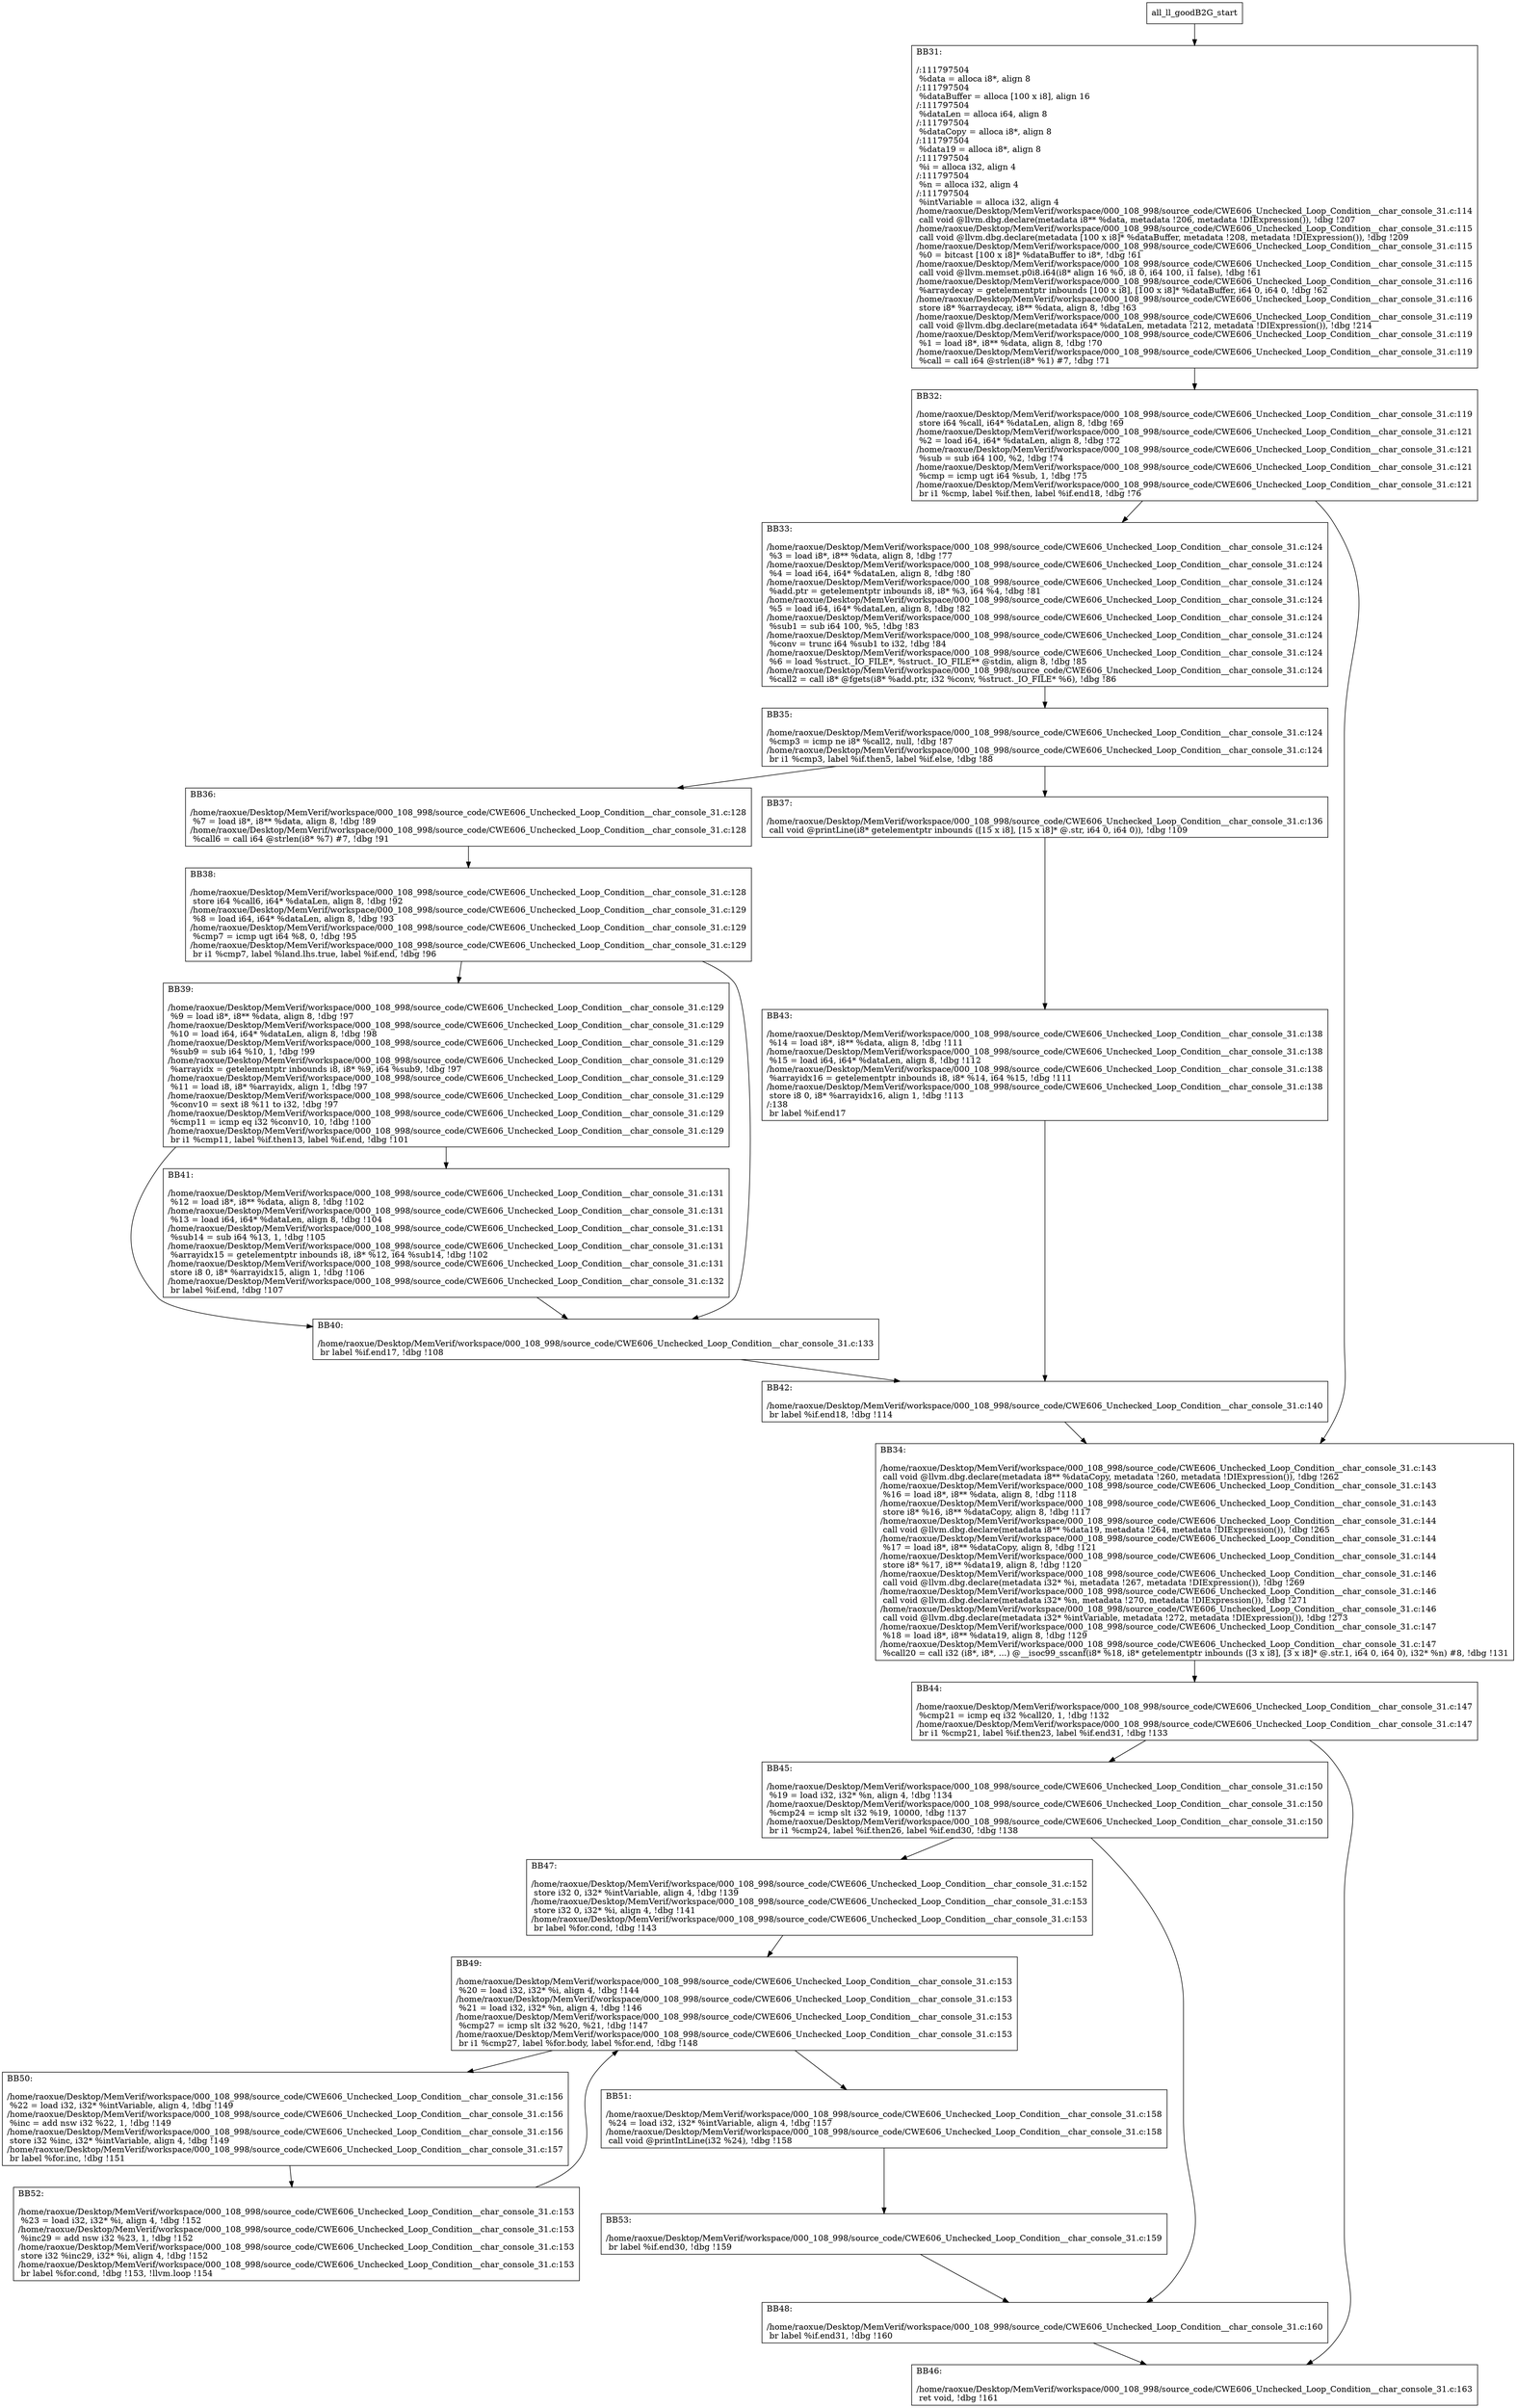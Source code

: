 digraph "CFG for'all_ll_goodB2G' function" {
	BBall_ll_goodB2G_start[shape=record,label="{all_ll_goodB2G_start}"];
	BBall_ll_goodB2G_start-> all_ll_goodB2GBB31;
	all_ll_goodB2GBB31 [shape=record, label="{BB31:\l\l/:111797504\l
  %data = alloca i8*, align 8\l
/:111797504\l
  %dataBuffer = alloca [100 x i8], align 16\l
/:111797504\l
  %dataLen = alloca i64, align 8\l
/:111797504\l
  %dataCopy = alloca i8*, align 8\l
/:111797504\l
  %data19 = alloca i8*, align 8\l
/:111797504\l
  %i = alloca i32, align 4\l
/:111797504\l
  %n = alloca i32, align 4\l
/:111797504\l
  %intVariable = alloca i32, align 4\l
/home/raoxue/Desktop/MemVerif/workspace/000_108_998/source_code/CWE606_Unchecked_Loop_Condition__char_console_31.c:114\l
  call void @llvm.dbg.declare(metadata i8** %data, metadata !206, metadata !DIExpression()), !dbg !207\l
/home/raoxue/Desktop/MemVerif/workspace/000_108_998/source_code/CWE606_Unchecked_Loop_Condition__char_console_31.c:115\l
  call void @llvm.dbg.declare(metadata [100 x i8]* %dataBuffer, metadata !208, metadata !DIExpression()), !dbg !209\l
/home/raoxue/Desktop/MemVerif/workspace/000_108_998/source_code/CWE606_Unchecked_Loop_Condition__char_console_31.c:115\l
  %0 = bitcast [100 x i8]* %dataBuffer to i8*, !dbg !61\l
/home/raoxue/Desktop/MemVerif/workspace/000_108_998/source_code/CWE606_Unchecked_Loop_Condition__char_console_31.c:115\l
  call void @llvm.memset.p0i8.i64(i8* align 16 %0, i8 0, i64 100, i1 false), !dbg !61\l
/home/raoxue/Desktop/MemVerif/workspace/000_108_998/source_code/CWE606_Unchecked_Loop_Condition__char_console_31.c:116\l
  %arraydecay = getelementptr inbounds [100 x i8], [100 x i8]* %dataBuffer, i64 0, i64 0, !dbg !62\l
/home/raoxue/Desktop/MemVerif/workspace/000_108_998/source_code/CWE606_Unchecked_Loop_Condition__char_console_31.c:116\l
  store i8* %arraydecay, i8** %data, align 8, !dbg !63\l
/home/raoxue/Desktop/MemVerif/workspace/000_108_998/source_code/CWE606_Unchecked_Loop_Condition__char_console_31.c:119\l
  call void @llvm.dbg.declare(metadata i64* %dataLen, metadata !212, metadata !DIExpression()), !dbg !214\l
/home/raoxue/Desktop/MemVerif/workspace/000_108_998/source_code/CWE606_Unchecked_Loop_Condition__char_console_31.c:119\l
  %1 = load i8*, i8** %data, align 8, !dbg !70\l
/home/raoxue/Desktop/MemVerif/workspace/000_108_998/source_code/CWE606_Unchecked_Loop_Condition__char_console_31.c:119\l
  %call = call i64 @strlen(i8* %1) #7, !dbg !71\l
}"];
	all_ll_goodB2GBB31-> all_ll_goodB2GBB32;
	all_ll_goodB2GBB32 [shape=record, label="{BB32:\l\l/home/raoxue/Desktop/MemVerif/workspace/000_108_998/source_code/CWE606_Unchecked_Loop_Condition__char_console_31.c:119\l
  store i64 %call, i64* %dataLen, align 8, !dbg !69\l
/home/raoxue/Desktop/MemVerif/workspace/000_108_998/source_code/CWE606_Unchecked_Loop_Condition__char_console_31.c:121\l
  %2 = load i64, i64* %dataLen, align 8, !dbg !72\l
/home/raoxue/Desktop/MemVerif/workspace/000_108_998/source_code/CWE606_Unchecked_Loop_Condition__char_console_31.c:121\l
  %sub = sub i64 100, %2, !dbg !74\l
/home/raoxue/Desktop/MemVerif/workspace/000_108_998/source_code/CWE606_Unchecked_Loop_Condition__char_console_31.c:121\l
  %cmp = icmp ugt i64 %sub, 1, !dbg !75\l
/home/raoxue/Desktop/MemVerif/workspace/000_108_998/source_code/CWE606_Unchecked_Loop_Condition__char_console_31.c:121\l
  br i1 %cmp, label %if.then, label %if.end18, !dbg !76\l
}"];
	all_ll_goodB2GBB32-> all_ll_goodB2GBB33;
	all_ll_goodB2GBB32-> all_ll_goodB2GBB34;
	all_ll_goodB2GBB33 [shape=record, label="{BB33:\l\l/home/raoxue/Desktop/MemVerif/workspace/000_108_998/source_code/CWE606_Unchecked_Loop_Condition__char_console_31.c:124\l
  %3 = load i8*, i8** %data, align 8, !dbg !77\l
/home/raoxue/Desktop/MemVerif/workspace/000_108_998/source_code/CWE606_Unchecked_Loop_Condition__char_console_31.c:124\l
  %4 = load i64, i64* %dataLen, align 8, !dbg !80\l
/home/raoxue/Desktop/MemVerif/workspace/000_108_998/source_code/CWE606_Unchecked_Loop_Condition__char_console_31.c:124\l
  %add.ptr = getelementptr inbounds i8, i8* %3, i64 %4, !dbg !81\l
/home/raoxue/Desktop/MemVerif/workspace/000_108_998/source_code/CWE606_Unchecked_Loop_Condition__char_console_31.c:124\l
  %5 = load i64, i64* %dataLen, align 8, !dbg !82\l
/home/raoxue/Desktop/MemVerif/workspace/000_108_998/source_code/CWE606_Unchecked_Loop_Condition__char_console_31.c:124\l
  %sub1 = sub i64 100, %5, !dbg !83\l
/home/raoxue/Desktop/MemVerif/workspace/000_108_998/source_code/CWE606_Unchecked_Loop_Condition__char_console_31.c:124\l
  %conv = trunc i64 %sub1 to i32, !dbg !84\l
/home/raoxue/Desktop/MemVerif/workspace/000_108_998/source_code/CWE606_Unchecked_Loop_Condition__char_console_31.c:124\l
  %6 = load %struct._IO_FILE*, %struct._IO_FILE** @stdin, align 8, !dbg !85\l
/home/raoxue/Desktop/MemVerif/workspace/000_108_998/source_code/CWE606_Unchecked_Loop_Condition__char_console_31.c:124\l
  %call2 = call i8* @fgets(i8* %add.ptr, i32 %conv, %struct._IO_FILE* %6), !dbg !86\l
}"];
	all_ll_goodB2GBB33-> all_ll_goodB2GBB35;
	all_ll_goodB2GBB35 [shape=record, label="{BB35:\l\l/home/raoxue/Desktop/MemVerif/workspace/000_108_998/source_code/CWE606_Unchecked_Loop_Condition__char_console_31.c:124\l
  %cmp3 = icmp ne i8* %call2, null, !dbg !87\l
/home/raoxue/Desktop/MemVerif/workspace/000_108_998/source_code/CWE606_Unchecked_Loop_Condition__char_console_31.c:124\l
  br i1 %cmp3, label %if.then5, label %if.else, !dbg !88\l
}"];
	all_ll_goodB2GBB35-> all_ll_goodB2GBB36;
	all_ll_goodB2GBB35-> all_ll_goodB2GBB37;
	all_ll_goodB2GBB36 [shape=record, label="{BB36:\l\l/home/raoxue/Desktop/MemVerif/workspace/000_108_998/source_code/CWE606_Unchecked_Loop_Condition__char_console_31.c:128\l
  %7 = load i8*, i8** %data, align 8, !dbg !89\l
/home/raoxue/Desktop/MemVerif/workspace/000_108_998/source_code/CWE606_Unchecked_Loop_Condition__char_console_31.c:128\l
  %call6 = call i64 @strlen(i8* %7) #7, !dbg !91\l
}"];
	all_ll_goodB2GBB36-> all_ll_goodB2GBB38;
	all_ll_goodB2GBB38 [shape=record, label="{BB38:\l\l/home/raoxue/Desktop/MemVerif/workspace/000_108_998/source_code/CWE606_Unchecked_Loop_Condition__char_console_31.c:128\l
  store i64 %call6, i64* %dataLen, align 8, !dbg !92\l
/home/raoxue/Desktop/MemVerif/workspace/000_108_998/source_code/CWE606_Unchecked_Loop_Condition__char_console_31.c:129\l
  %8 = load i64, i64* %dataLen, align 8, !dbg !93\l
/home/raoxue/Desktop/MemVerif/workspace/000_108_998/source_code/CWE606_Unchecked_Loop_Condition__char_console_31.c:129\l
  %cmp7 = icmp ugt i64 %8, 0, !dbg !95\l
/home/raoxue/Desktop/MemVerif/workspace/000_108_998/source_code/CWE606_Unchecked_Loop_Condition__char_console_31.c:129\l
  br i1 %cmp7, label %land.lhs.true, label %if.end, !dbg !96\l
}"];
	all_ll_goodB2GBB38-> all_ll_goodB2GBB39;
	all_ll_goodB2GBB38-> all_ll_goodB2GBB40;
	all_ll_goodB2GBB39 [shape=record, label="{BB39:\l\l/home/raoxue/Desktop/MemVerif/workspace/000_108_998/source_code/CWE606_Unchecked_Loop_Condition__char_console_31.c:129\l
  %9 = load i8*, i8** %data, align 8, !dbg !97\l
/home/raoxue/Desktop/MemVerif/workspace/000_108_998/source_code/CWE606_Unchecked_Loop_Condition__char_console_31.c:129\l
  %10 = load i64, i64* %dataLen, align 8, !dbg !98\l
/home/raoxue/Desktop/MemVerif/workspace/000_108_998/source_code/CWE606_Unchecked_Loop_Condition__char_console_31.c:129\l
  %sub9 = sub i64 %10, 1, !dbg !99\l
/home/raoxue/Desktop/MemVerif/workspace/000_108_998/source_code/CWE606_Unchecked_Loop_Condition__char_console_31.c:129\l
  %arrayidx = getelementptr inbounds i8, i8* %9, i64 %sub9, !dbg !97\l
/home/raoxue/Desktop/MemVerif/workspace/000_108_998/source_code/CWE606_Unchecked_Loop_Condition__char_console_31.c:129\l
  %11 = load i8, i8* %arrayidx, align 1, !dbg !97\l
/home/raoxue/Desktop/MemVerif/workspace/000_108_998/source_code/CWE606_Unchecked_Loop_Condition__char_console_31.c:129\l
  %conv10 = sext i8 %11 to i32, !dbg !97\l
/home/raoxue/Desktop/MemVerif/workspace/000_108_998/source_code/CWE606_Unchecked_Loop_Condition__char_console_31.c:129\l
  %cmp11 = icmp eq i32 %conv10, 10, !dbg !100\l
/home/raoxue/Desktop/MemVerif/workspace/000_108_998/source_code/CWE606_Unchecked_Loop_Condition__char_console_31.c:129\l
  br i1 %cmp11, label %if.then13, label %if.end, !dbg !101\l
}"];
	all_ll_goodB2GBB39-> all_ll_goodB2GBB41;
	all_ll_goodB2GBB39-> all_ll_goodB2GBB40;
	all_ll_goodB2GBB41 [shape=record, label="{BB41:\l\l/home/raoxue/Desktop/MemVerif/workspace/000_108_998/source_code/CWE606_Unchecked_Loop_Condition__char_console_31.c:131\l
  %12 = load i8*, i8** %data, align 8, !dbg !102\l
/home/raoxue/Desktop/MemVerif/workspace/000_108_998/source_code/CWE606_Unchecked_Loop_Condition__char_console_31.c:131\l
  %13 = load i64, i64* %dataLen, align 8, !dbg !104\l
/home/raoxue/Desktop/MemVerif/workspace/000_108_998/source_code/CWE606_Unchecked_Loop_Condition__char_console_31.c:131\l
  %sub14 = sub i64 %13, 1, !dbg !105\l
/home/raoxue/Desktop/MemVerif/workspace/000_108_998/source_code/CWE606_Unchecked_Loop_Condition__char_console_31.c:131\l
  %arrayidx15 = getelementptr inbounds i8, i8* %12, i64 %sub14, !dbg !102\l
/home/raoxue/Desktop/MemVerif/workspace/000_108_998/source_code/CWE606_Unchecked_Loop_Condition__char_console_31.c:131\l
  store i8 0, i8* %arrayidx15, align 1, !dbg !106\l
/home/raoxue/Desktop/MemVerif/workspace/000_108_998/source_code/CWE606_Unchecked_Loop_Condition__char_console_31.c:132\l
  br label %if.end, !dbg !107\l
}"];
	all_ll_goodB2GBB41-> all_ll_goodB2GBB40;
	all_ll_goodB2GBB40 [shape=record, label="{BB40:\l\l/home/raoxue/Desktop/MemVerif/workspace/000_108_998/source_code/CWE606_Unchecked_Loop_Condition__char_console_31.c:133\l
  br label %if.end17, !dbg !108\l
}"];
	all_ll_goodB2GBB40-> all_ll_goodB2GBB42;
	all_ll_goodB2GBB37 [shape=record, label="{BB37:\l\l/home/raoxue/Desktop/MemVerif/workspace/000_108_998/source_code/CWE606_Unchecked_Loop_Condition__char_console_31.c:136\l
  call void @printLine(i8* getelementptr inbounds ([15 x i8], [15 x i8]* @.str, i64 0, i64 0)), !dbg !109\l
}"];
	all_ll_goodB2GBB37-> all_ll_goodB2GBB43;
	all_ll_goodB2GBB43 [shape=record, label="{BB43:\l\l/home/raoxue/Desktop/MemVerif/workspace/000_108_998/source_code/CWE606_Unchecked_Loop_Condition__char_console_31.c:138\l
  %14 = load i8*, i8** %data, align 8, !dbg !111\l
/home/raoxue/Desktop/MemVerif/workspace/000_108_998/source_code/CWE606_Unchecked_Loop_Condition__char_console_31.c:138\l
  %15 = load i64, i64* %dataLen, align 8, !dbg !112\l
/home/raoxue/Desktop/MemVerif/workspace/000_108_998/source_code/CWE606_Unchecked_Loop_Condition__char_console_31.c:138\l
  %arrayidx16 = getelementptr inbounds i8, i8* %14, i64 %15, !dbg !111\l
/home/raoxue/Desktop/MemVerif/workspace/000_108_998/source_code/CWE606_Unchecked_Loop_Condition__char_console_31.c:138\l
  store i8 0, i8* %arrayidx16, align 1, !dbg !113\l
/:138\l
  br label %if.end17\l
}"];
	all_ll_goodB2GBB43-> all_ll_goodB2GBB42;
	all_ll_goodB2GBB42 [shape=record, label="{BB42:\l\l/home/raoxue/Desktop/MemVerif/workspace/000_108_998/source_code/CWE606_Unchecked_Loop_Condition__char_console_31.c:140\l
  br label %if.end18, !dbg !114\l
}"];
	all_ll_goodB2GBB42-> all_ll_goodB2GBB34;
	all_ll_goodB2GBB34 [shape=record, label="{BB34:\l\l/home/raoxue/Desktop/MemVerif/workspace/000_108_998/source_code/CWE606_Unchecked_Loop_Condition__char_console_31.c:143\l
  call void @llvm.dbg.declare(metadata i8** %dataCopy, metadata !260, metadata !DIExpression()), !dbg !262\l
/home/raoxue/Desktop/MemVerif/workspace/000_108_998/source_code/CWE606_Unchecked_Loop_Condition__char_console_31.c:143\l
  %16 = load i8*, i8** %data, align 8, !dbg !118\l
/home/raoxue/Desktop/MemVerif/workspace/000_108_998/source_code/CWE606_Unchecked_Loop_Condition__char_console_31.c:143\l
  store i8* %16, i8** %dataCopy, align 8, !dbg !117\l
/home/raoxue/Desktop/MemVerif/workspace/000_108_998/source_code/CWE606_Unchecked_Loop_Condition__char_console_31.c:144\l
  call void @llvm.dbg.declare(metadata i8** %data19, metadata !264, metadata !DIExpression()), !dbg !265\l
/home/raoxue/Desktop/MemVerif/workspace/000_108_998/source_code/CWE606_Unchecked_Loop_Condition__char_console_31.c:144\l
  %17 = load i8*, i8** %dataCopy, align 8, !dbg !121\l
/home/raoxue/Desktop/MemVerif/workspace/000_108_998/source_code/CWE606_Unchecked_Loop_Condition__char_console_31.c:144\l
  store i8* %17, i8** %data19, align 8, !dbg !120\l
/home/raoxue/Desktop/MemVerif/workspace/000_108_998/source_code/CWE606_Unchecked_Loop_Condition__char_console_31.c:146\l
  call void @llvm.dbg.declare(metadata i32* %i, metadata !267, metadata !DIExpression()), !dbg !269\l
/home/raoxue/Desktop/MemVerif/workspace/000_108_998/source_code/CWE606_Unchecked_Loop_Condition__char_console_31.c:146\l
  call void @llvm.dbg.declare(metadata i32* %n, metadata !270, metadata !DIExpression()), !dbg !271\l
/home/raoxue/Desktop/MemVerif/workspace/000_108_998/source_code/CWE606_Unchecked_Loop_Condition__char_console_31.c:146\l
  call void @llvm.dbg.declare(metadata i32* %intVariable, metadata !272, metadata !DIExpression()), !dbg !273\l
/home/raoxue/Desktop/MemVerif/workspace/000_108_998/source_code/CWE606_Unchecked_Loop_Condition__char_console_31.c:147\l
  %18 = load i8*, i8** %data19, align 8, !dbg !129\l
/home/raoxue/Desktop/MemVerif/workspace/000_108_998/source_code/CWE606_Unchecked_Loop_Condition__char_console_31.c:147\l
  %call20 = call i32 (i8*, i8*, ...) @__isoc99_sscanf(i8* %18, i8* getelementptr inbounds ([3 x i8], [3 x i8]* @.str.1, i64 0, i64 0), i32* %n) #8, !dbg !131\l
}"];
	all_ll_goodB2GBB34-> all_ll_goodB2GBB44;
	all_ll_goodB2GBB44 [shape=record, label="{BB44:\l\l/home/raoxue/Desktop/MemVerif/workspace/000_108_998/source_code/CWE606_Unchecked_Loop_Condition__char_console_31.c:147\l
  %cmp21 = icmp eq i32 %call20, 1, !dbg !132\l
/home/raoxue/Desktop/MemVerif/workspace/000_108_998/source_code/CWE606_Unchecked_Loop_Condition__char_console_31.c:147\l
  br i1 %cmp21, label %if.then23, label %if.end31, !dbg !133\l
}"];
	all_ll_goodB2GBB44-> all_ll_goodB2GBB45;
	all_ll_goodB2GBB44-> all_ll_goodB2GBB46;
	all_ll_goodB2GBB45 [shape=record, label="{BB45:\l\l/home/raoxue/Desktop/MemVerif/workspace/000_108_998/source_code/CWE606_Unchecked_Loop_Condition__char_console_31.c:150\l
  %19 = load i32, i32* %n, align 4, !dbg !134\l
/home/raoxue/Desktop/MemVerif/workspace/000_108_998/source_code/CWE606_Unchecked_Loop_Condition__char_console_31.c:150\l
  %cmp24 = icmp slt i32 %19, 10000, !dbg !137\l
/home/raoxue/Desktop/MemVerif/workspace/000_108_998/source_code/CWE606_Unchecked_Loop_Condition__char_console_31.c:150\l
  br i1 %cmp24, label %if.then26, label %if.end30, !dbg !138\l
}"];
	all_ll_goodB2GBB45-> all_ll_goodB2GBB47;
	all_ll_goodB2GBB45-> all_ll_goodB2GBB48;
	all_ll_goodB2GBB47 [shape=record, label="{BB47:\l\l/home/raoxue/Desktop/MemVerif/workspace/000_108_998/source_code/CWE606_Unchecked_Loop_Condition__char_console_31.c:152\l
  store i32 0, i32* %intVariable, align 4, !dbg !139\l
/home/raoxue/Desktop/MemVerif/workspace/000_108_998/source_code/CWE606_Unchecked_Loop_Condition__char_console_31.c:153\l
  store i32 0, i32* %i, align 4, !dbg !141\l
/home/raoxue/Desktop/MemVerif/workspace/000_108_998/source_code/CWE606_Unchecked_Loop_Condition__char_console_31.c:153\l
  br label %for.cond, !dbg !143\l
}"];
	all_ll_goodB2GBB47-> all_ll_goodB2GBB49;
	all_ll_goodB2GBB49 [shape=record, label="{BB49:\l\l/home/raoxue/Desktop/MemVerif/workspace/000_108_998/source_code/CWE606_Unchecked_Loop_Condition__char_console_31.c:153\l
  %20 = load i32, i32* %i, align 4, !dbg !144\l
/home/raoxue/Desktop/MemVerif/workspace/000_108_998/source_code/CWE606_Unchecked_Loop_Condition__char_console_31.c:153\l
  %21 = load i32, i32* %n, align 4, !dbg !146\l
/home/raoxue/Desktop/MemVerif/workspace/000_108_998/source_code/CWE606_Unchecked_Loop_Condition__char_console_31.c:153\l
  %cmp27 = icmp slt i32 %20, %21, !dbg !147\l
/home/raoxue/Desktop/MemVerif/workspace/000_108_998/source_code/CWE606_Unchecked_Loop_Condition__char_console_31.c:153\l
  br i1 %cmp27, label %for.body, label %for.end, !dbg !148\l
}"];
	all_ll_goodB2GBB49-> all_ll_goodB2GBB50;
	all_ll_goodB2GBB49-> all_ll_goodB2GBB51;
	all_ll_goodB2GBB50 [shape=record, label="{BB50:\l\l/home/raoxue/Desktop/MemVerif/workspace/000_108_998/source_code/CWE606_Unchecked_Loop_Condition__char_console_31.c:156\l
  %22 = load i32, i32* %intVariable, align 4, !dbg !149\l
/home/raoxue/Desktop/MemVerif/workspace/000_108_998/source_code/CWE606_Unchecked_Loop_Condition__char_console_31.c:156\l
  %inc = add nsw i32 %22, 1, !dbg !149\l
/home/raoxue/Desktop/MemVerif/workspace/000_108_998/source_code/CWE606_Unchecked_Loop_Condition__char_console_31.c:156\l
  store i32 %inc, i32* %intVariable, align 4, !dbg !149\l
/home/raoxue/Desktop/MemVerif/workspace/000_108_998/source_code/CWE606_Unchecked_Loop_Condition__char_console_31.c:157\l
  br label %for.inc, !dbg !151\l
}"];
	all_ll_goodB2GBB50-> all_ll_goodB2GBB52;
	all_ll_goodB2GBB52 [shape=record, label="{BB52:\l\l/home/raoxue/Desktop/MemVerif/workspace/000_108_998/source_code/CWE606_Unchecked_Loop_Condition__char_console_31.c:153\l
  %23 = load i32, i32* %i, align 4, !dbg !152\l
/home/raoxue/Desktop/MemVerif/workspace/000_108_998/source_code/CWE606_Unchecked_Loop_Condition__char_console_31.c:153\l
  %inc29 = add nsw i32 %23, 1, !dbg !152\l
/home/raoxue/Desktop/MemVerif/workspace/000_108_998/source_code/CWE606_Unchecked_Loop_Condition__char_console_31.c:153\l
  store i32 %inc29, i32* %i, align 4, !dbg !152\l
/home/raoxue/Desktop/MemVerif/workspace/000_108_998/source_code/CWE606_Unchecked_Loop_Condition__char_console_31.c:153\l
  br label %for.cond, !dbg !153, !llvm.loop !154\l
}"];
	all_ll_goodB2GBB52-> all_ll_goodB2GBB49;
	all_ll_goodB2GBB51 [shape=record, label="{BB51:\l\l/home/raoxue/Desktop/MemVerif/workspace/000_108_998/source_code/CWE606_Unchecked_Loop_Condition__char_console_31.c:158\l
  %24 = load i32, i32* %intVariable, align 4, !dbg !157\l
/home/raoxue/Desktop/MemVerif/workspace/000_108_998/source_code/CWE606_Unchecked_Loop_Condition__char_console_31.c:158\l
  call void @printIntLine(i32 %24), !dbg !158\l
}"];
	all_ll_goodB2GBB51-> all_ll_goodB2GBB53;
	all_ll_goodB2GBB53 [shape=record, label="{BB53:\l\l/home/raoxue/Desktop/MemVerif/workspace/000_108_998/source_code/CWE606_Unchecked_Loop_Condition__char_console_31.c:159\l
  br label %if.end30, !dbg !159\l
}"];
	all_ll_goodB2GBB53-> all_ll_goodB2GBB48;
	all_ll_goodB2GBB48 [shape=record, label="{BB48:\l\l/home/raoxue/Desktop/MemVerif/workspace/000_108_998/source_code/CWE606_Unchecked_Loop_Condition__char_console_31.c:160\l
  br label %if.end31, !dbg !160\l
}"];
	all_ll_goodB2GBB48-> all_ll_goodB2GBB46;
	all_ll_goodB2GBB46 [shape=record, label="{BB46:\l\l/home/raoxue/Desktop/MemVerif/workspace/000_108_998/source_code/CWE606_Unchecked_Loop_Condition__char_console_31.c:163\l
  ret void, !dbg !161\l
}"];
}
